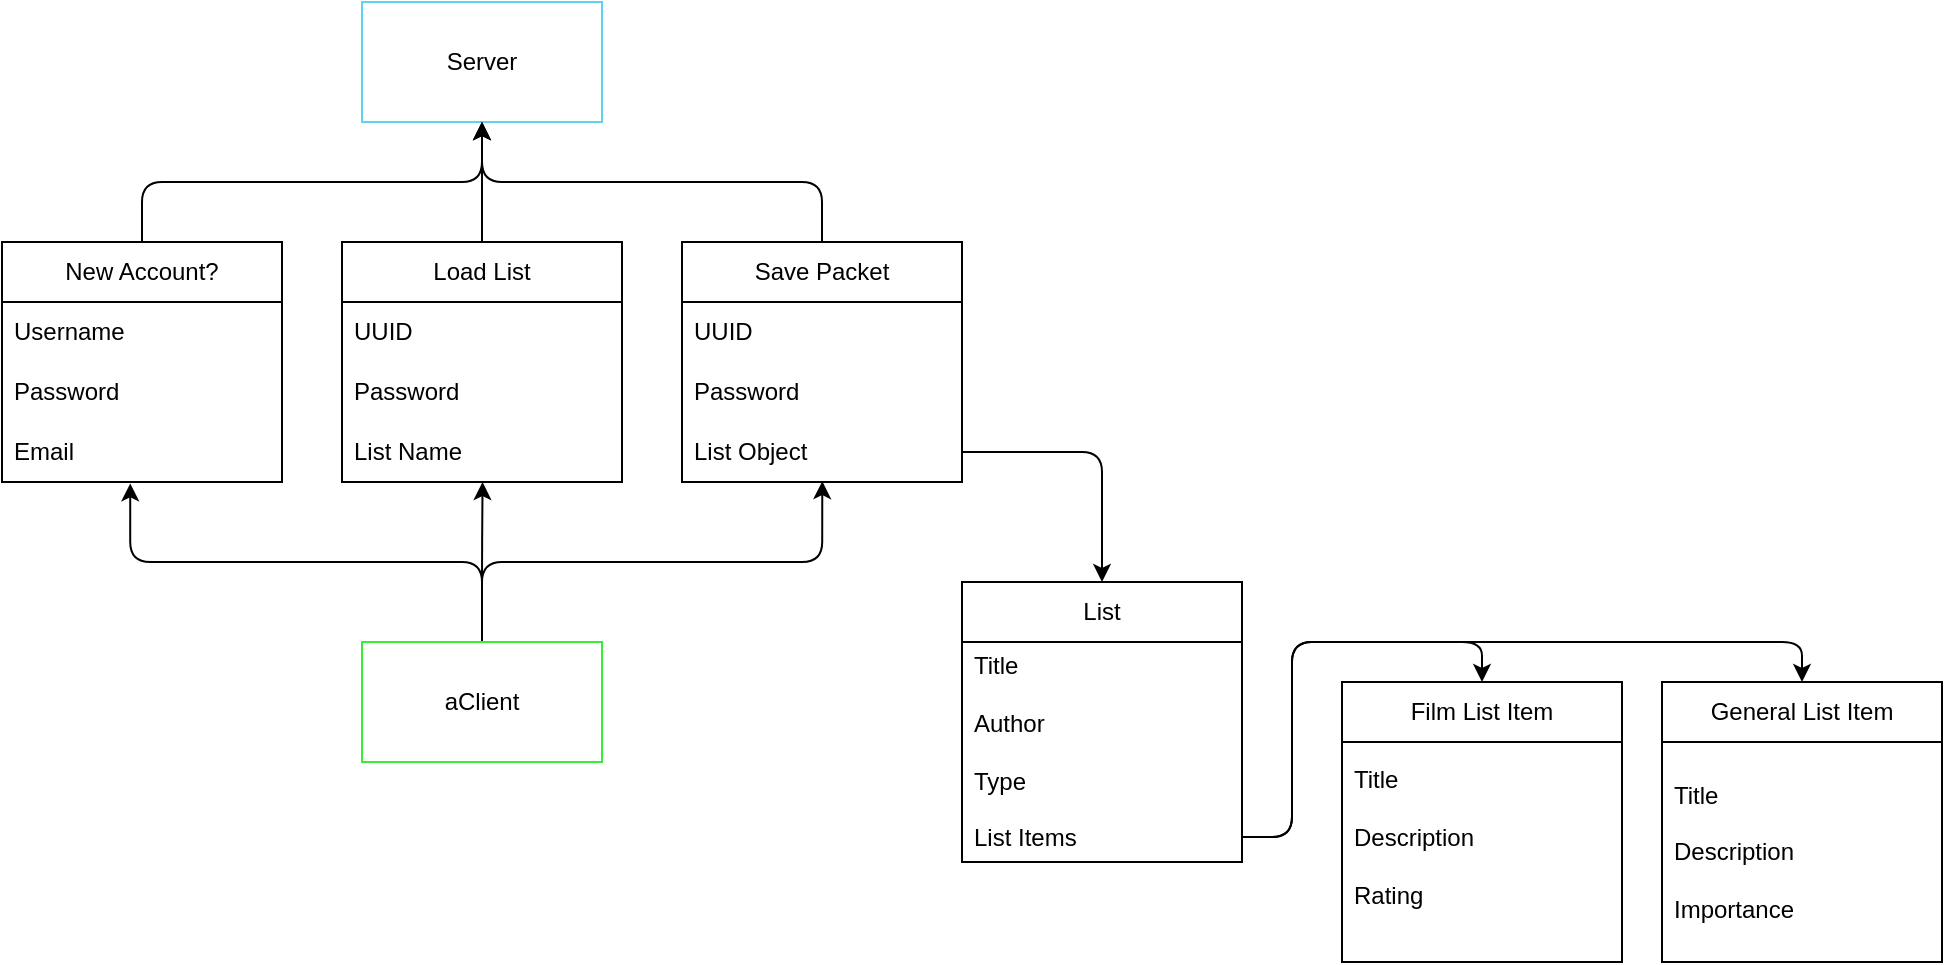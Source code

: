 <mxfile>
    <diagram id="dq7HaKu52AX-46kYMYvR" name="Page-1">
        <mxGraphModel dx="1660" dy="478" grid="1" gridSize="10" guides="1" tooltips="1" connect="1" arrows="1" fold="1" page="1" pageScale="1" pageWidth="850" pageHeight="1100" math="0" shadow="0">
            <root>
                <mxCell id="0"/>
                <mxCell id="1" parent="0"/>
                <mxCell id="2" value="Server" style="rounded=0;whiteSpace=wrap;html=1;strokeColor=#60D3F0;" parent="1" vertex="1">
                    <mxGeometry x="-100" y="300" width="120" height="60" as="geometry"/>
                </mxCell>
                <mxCell id="26" style="edgeStyle=orthogonalEdgeStyle;html=1;exitX=0.5;exitY=0;exitDx=0;exitDy=0;entryX=0.501;entryY=0.986;entryDx=0;entryDy=0;entryPerimeter=0;fontColor=#38F024;" parent="1" source="3" target="11" edge="1">
                    <mxGeometry relative="1" as="geometry"/>
                </mxCell>
                <mxCell id="49" style="edgeStyle=orthogonalEdgeStyle;html=1;exitX=0.5;exitY=0;exitDx=0;exitDy=0;entryX=0.458;entryY=1.023;entryDx=0;entryDy=0;entryPerimeter=0;" edge="1" parent="1" source="3" target="47">
                    <mxGeometry relative="1" as="geometry">
                        <mxPoint x="-150" y="580" as="targetPoint"/>
                        <Array as="points">
                            <mxPoint x="-40" y="580"/>
                            <mxPoint x="-216" y="580"/>
                        </Array>
                    </mxGeometry>
                </mxCell>
                <mxCell id="50" style="edgeStyle=orthogonalEdgeStyle;html=1;exitX=0.5;exitY=0;exitDx=0;exitDy=0;entryX=0.502;entryY=1;entryDx=0;entryDy=0;entryPerimeter=0;" edge="1" parent="1" source="3" target="43">
                    <mxGeometry relative="1" as="geometry"/>
                </mxCell>
                <mxCell id="3" value="aClient" style="whiteSpace=wrap;html=1;strokeColor=#35F035;" parent="1" vertex="1">
                    <mxGeometry x="-100" y="620" width="120" height="60" as="geometry"/>
                </mxCell>
                <mxCell id="31" style="edgeStyle=orthogonalEdgeStyle;html=1;exitX=0.5;exitY=0;exitDx=0;exitDy=0;entryX=0.5;entryY=1;entryDx=0;entryDy=0;fontColor=#38F024;" parent="1" source="8" target="2" edge="1">
                    <mxGeometry relative="1" as="geometry"/>
                </mxCell>
                <mxCell id="8" value="Save Packet" style="swimlane;fontStyle=0;childLayout=stackLayout;horizontal=1;startSize=30;horizontalStack=0;resizeParent=1;resizeParentMax=0;resizeLast=0;collapsible=1;marginBottom=0;whiteSpace=wrap;html=1;strokeColor=default;swimlaneLine=1;rounded=0;" parent="1" vertex="1">
                    <mxGeometry x="60" y="420" width="140" height="120" as="geometry">
                        <mxRectangle x="60" y="420" width="100" height="30" as="alternateBounds"/>
                    </mxGeometry>
                </mxCell>
                <mxCell id="9" value="UUID" style="text;strokeColor=none;fillColor=none;align=left;verticalAlign=middle;spacingLeft=4;spacingRight=4;overflow=hidden;points=[[0,0.5],[1,0.5]];portConstraint=eastwest;rotatable=0;whiteSpace=wrap;html=1;" parent="8" vertex="1">
                    <mxGeometry y="30" width="140" height="30" as="geometry"/>
                </mxCell>
                <mxCell id="10" value="Password" style="text;strokeColor=none;fillColor=none;align=left;verticalAlign=middle;spacingLeft=4;spacingRight=4;overflow=hidden;points=[[0,0.5],[1,0.5]];portConstraint=eastwest;rotatable=0;whiteSpace=wrap;html=1;" parent="8" vertex="1">
                    <mxGeometry y="60" width="140" height="30" as="geometry"/>
                </mxCell>
                <mxCell id="11" value="List Object" style="text;strokeColor=none;fillColor=none;align=left;verticalAlign=middle;spacingLeft=4;spacingRight=4;overflow=hidden;points=[[0,0.5],[1,0.5]];portConstraint=eastwest;rotatable=0;whiteSpace=wrap;html=1;" parent="8" vertex="1">
                    <mxGeometry y="90" width="140" height="30" as="geometry"/>
                </mxCell>
                <mxCell id="12" value="List" style="swimlane;fontStyle=0;childLayout=stackLayout;horizontal=1;startSize=30;horizontalStack=0;resizeParent=1;resizeParentMax=0;resizeLast=0;collapsible=1;marginBottom=0;whiteSpace=wrap;html=1;" parent="1" vertex="1">
                    <mxGeometry x="200" y="590" width="140" height="140" as="geometry">
                        <mxRectangle x="200" y="590" width="60" height="30" as="alternateBounds"/>
                    </mxGeometry>
                </mxCell>
                <mxCell id="13" value="Title&lt;br&gt;&lt;br&gt;Author&lt;br&gt;&lt;br&gt;Type&lt;br&gt;&lt;br&gt;List Items" style="text;strokeColor=none;fillColor=none;align=left;verticalAlign=middle;spacingLeft=4;spacingRight=4;overflow=hidden;points=[[0,0.5],[1,0.5]];portConstraint=eastwest;rotatable=0;whiteSpace=wrap;html=1;" parent="12" vertex="1">
                    <mxGeometry y="30" width="140" height="110" as="geometry"/>
                </mxCell>
                <mxCell id="32" style="edgeStyle=orthogonalEdgeStyle;html=1;exitX=1;exitY=0.5;exitDx=0;exitDy=0;entryX=0.5;entryY=0;entryDx=0;entryDy=0;fontColor=#38F024;" parent="1" source="11" target="12" edge="1">
                    <mxGeometry relative="1" as="geometry"/>
                </mxCell>
                <mxCell id="33" value="Film List Item" style="swimlane;fontStyle=0;childLayout=stackLayout;horizontal=1;startSize=30;horizontalStack=0;resizeParent=1;resizeParentMax=0;resizeLast=0;collapsible=1;marginBottom=0;whiteSpace=wrap;html=1;" parent="1" vertex="1">
                    <mxGeometry x="390" y="640" width="140" height="140" as="geometry">
                        <mxRectangle x="390" y="640" width="60" height="30" as="alternateBounds"/>
                    </mxGeometry>
                </mxCell>
                <mxCell id="34" value="Title&lt;br&gt;&lt;br&gt;Description&lt;br&gt;&lt;br&gt;Rating&lt;br&gt;&lt;br&gt;" style="text;strokeColor=none;fillColor=none;align=left;verticalAlign=middle;spacingLeft=4;spacingRight=4;overflow=hidden;points=[[0,0.5],[1,0.5]];portConstraint=eastwest;rotatable=0;whiteSpace=wrap;html=1;" parent="33" vertex="1">
                    <mxGeometry y="30" width="140" height="110" as="geometry"/>
                </mxCell>
                <mxCell id="35" value="General List Item" style="swimlane;fontStyle=0;childLayout=stackLayout;horizontal=1;startSize=30;horizontalStack=0;resizeParent=1;resizeParentMax=0;resizeLast=0;collapsible=1;marginBottom=0;whiteSpace=wrap;html=1;" parent="1" vertex="1">
                    <mxGeometry x="550" y="640" width="140" height="140" as="geometry">
                        <mxRectangle x="550" y="640" width="60" height="30" as="alternateBounds"/>
                    </mxGeometry>
                </mxCell>
                <mxCell id="36" value="Title&lt;br&gt;&lt;br&gt;Description&lt;br&gt;&lt;br&gt;Importance&lt;br&gt;" style="text;strokeColor=none;fillColor=none;align=left;verticalAlign=middle;spacingLeft=4;spacingRight=4;overflow=hidden;points=[[0,0.5],[1,0.5]];portConstraint=eastwest;rotatable=0;whiteSpace=wrap;html=1;" parent="35" vertex="1">
                    <mxGeometry y="30" width="140" height="110" as="geometry"/>
                </mxCell>
                <mxCell id="37" style="edgeStyle=orthogonalEdgeStyle;html=1;exitX=1.001;exitY=0.886;exitDx=0;exitDy=0;entryX=0.5;entryY=0;entryDx=0;entryDy=0;fontColor=#38F024;exitPerimeter=0;" parent="1" source="13" target="33" edge="1">
                    <mxGeometry relative="1" as="geometry">
                        <Array as="points">
                            <mxPoint x="365" y="718"/>
                            <mxPoint x="365" y="620"/>
                            <mxPoint x="460" y="620"/>
                        </Array>
                    </mxGeometry>
                </mxCell>
                <mxCell id="38" style="edgeStyle=orthogonalEdgeStyle;html=1;exitX=1.001;exitY=0.886;exitDx=0;exitDy=0;entryX=0.5;entryY=0;entryDx=0;entryDy=0;fontColor=#38F024;exitPerimeter=0;" parent="1" target="35" edge="1">
                    <mxGeometry relative="1" as="geometry">
                        <mxPoint x="340.0" y="717.46" as="sourcePoint"/>
                        <mxPoint x="459.86" y="640" as="targetPoint"/>
                        <Array as="points">
                            <mxPoint x="365" y="718"/>
                            <mxPoint x="365" y="620"/>
                            <mxPoint x="620" y="620"/>
                        </Array>
                    </mxGeometry>
                </mxCell>
                <mxCell id="52" style="edgeStyle=orthogonalEdgeStyle;html=1;exitX=0.5;exitY=0;exitDx=0;exitDy=0;" edge="1" parent="1" source="40">
                    <mxGeometry relative="1" as="geometry">
                        <mxPoint x="-40" y="360" as="targetPoint"/>
                    </mxGeometry>
                </mxCell>
                <mxCell id="40" value="Load List" style="swimlane;fontStyle=0;childLayout=stackLayout;horizontal=1;startSize=30;horizontalStack=0;resizeParent=1;resizeParentMax=0;resizeLast=0;collapsible=1;marginBottom=0;whiteSpace=wrap;html=1;strokeColor=default;swimlaneLine=1;rounded=0;" vertex="1" parent="1">
                    <mxGeometry x="-110" y="420" width="140" height="120" as="geometry">
                        <mxRectangle x="60" y="420" width="100" height="30" as="alternateBounds"/>
                    </mxGeometry>
                </mxCell>
                <mxCell id="41" value="UUID" style="text;strokeColor=none;fillColor=none;align=left;verticalAlign=middle;spacingLeft=4;spacingRight=4;overflow=hidden;points=[[0,0.5],[1,0.5]];portConstraint=eastwest;rotatable=0;whiteSpace=wrap;html=1;" vertex="1" parent="40">
                    <mxGeometry y="30" width="140" height="30" as="geometry"/>
                </mxCell>
                <mxCell id="42" value="Password" style="text;strokeColor=none;fillColor=none;align=left;verticalAlign=middle;spacingLeft=4;spacingRight=4;overflow=hidden;points=[[0,0.5],[1,0.5]];portConstraint=eastwest;rotatable=0;whiteSpace=wrap;html=1;" vertex="1" parent="40">
                    <mxGeometry y="60" width="140" height="30" as="geometry"/>
                </mxCell>
                <mxCell id="43" value="List Name" style="text;strokeColor=none;fillColor=none;align=left;verticalAlign=middle;spacingLeft=4;spacingRight=4;overflow=hidden;points=[[0,0.5],[1,0.5]];portConstraint=eastwest;rotatable=0;whiteSpace=wrap;html=1;" vertex="1" parent="40">
                    <mxGeometry y="90" width="140" height="30" as="geometry"/>
                </mxCell>
                <mxCell id="51" style="edgeStyle=orthogonalEdgeStyle;html=1;exitX=0.5;exitY=0;exitDx=0;exitDy=0;entryX=0.5;entryY=1;entryDx=0;entryDy=0;" edge="1" parent="1" source="44" target="2">
                    <mxGeometry relative="1" as="geometry"/>
                </mxCell>
                <mxCell id="44" value="New Account?" style="swimlane;fontStyle=0;childLayout=stackLayout;horizontal=1;startSize=30;horizontalStack=0;resizeParent=1;resizeParentMax=0;resizeLast=0;collapsible=1;marginBottom=0;whiteSpace=wrap;html=1;strokeColor=default;swimlaneLine=1;rounded=0;" vertex="1" parent="1">
                    <mxGeometry x="-280" y="420" width="140" height="120" as="geometry">
                        <mxRectangle x="60" y="420" width="100" height="30" as="alternateBounds"/>
                    </mxGeometry>
                </mxCell>
                <mxCell id="45" value="Username" style="text;strokeColor=none;fillColor=none;align=left;verticalAlign=middle;spacingLeft=4;spacingRight=4;overflow=hidden;points=[[0,0.5],[1,0.5]];portConstraint=eastwest;rotatable=0;whiteSpace=wrap;html=1;" vertex="1" parent="44">
                    <mxGeometry y="30" width="140" height="30" as="geometry"/>
                </mxCell>
                <mxCell id="46" value="Password" style="text;strokeColor=none;fillColor=none;align=left;verticalAlign=middle;spacingLeft=4;spacingRight=4;overflow=hidden;points=[[0,0.5],[1,0.5]];portConstraint=eastwest;rotatable=0;whiteSpace=wrap;html=1;" vertex="1" parent="44">
                    <mxGeometry y="60" width="140" height="30" as="geometry"/>
                </mxCell>
                <mxCell id="47" value="Email" style="text;strokeColor=none;fillColor=none;align=left;verticalAlign=middle;spacingLeft=4;spacingRight=4;overflow=hidden;points=[[0,0.5],[1,0.5]];portConstraint=eastwest;rotatable=0;whiteSpace=wrap;html=1;" vertex="1" parent="44">
                    <mxGeometry y="90" width="140" height="30" as="geometry"/>
                </mxCell>
            </root>
        </mxGraphModel>
    </diagram>
</mxfile>